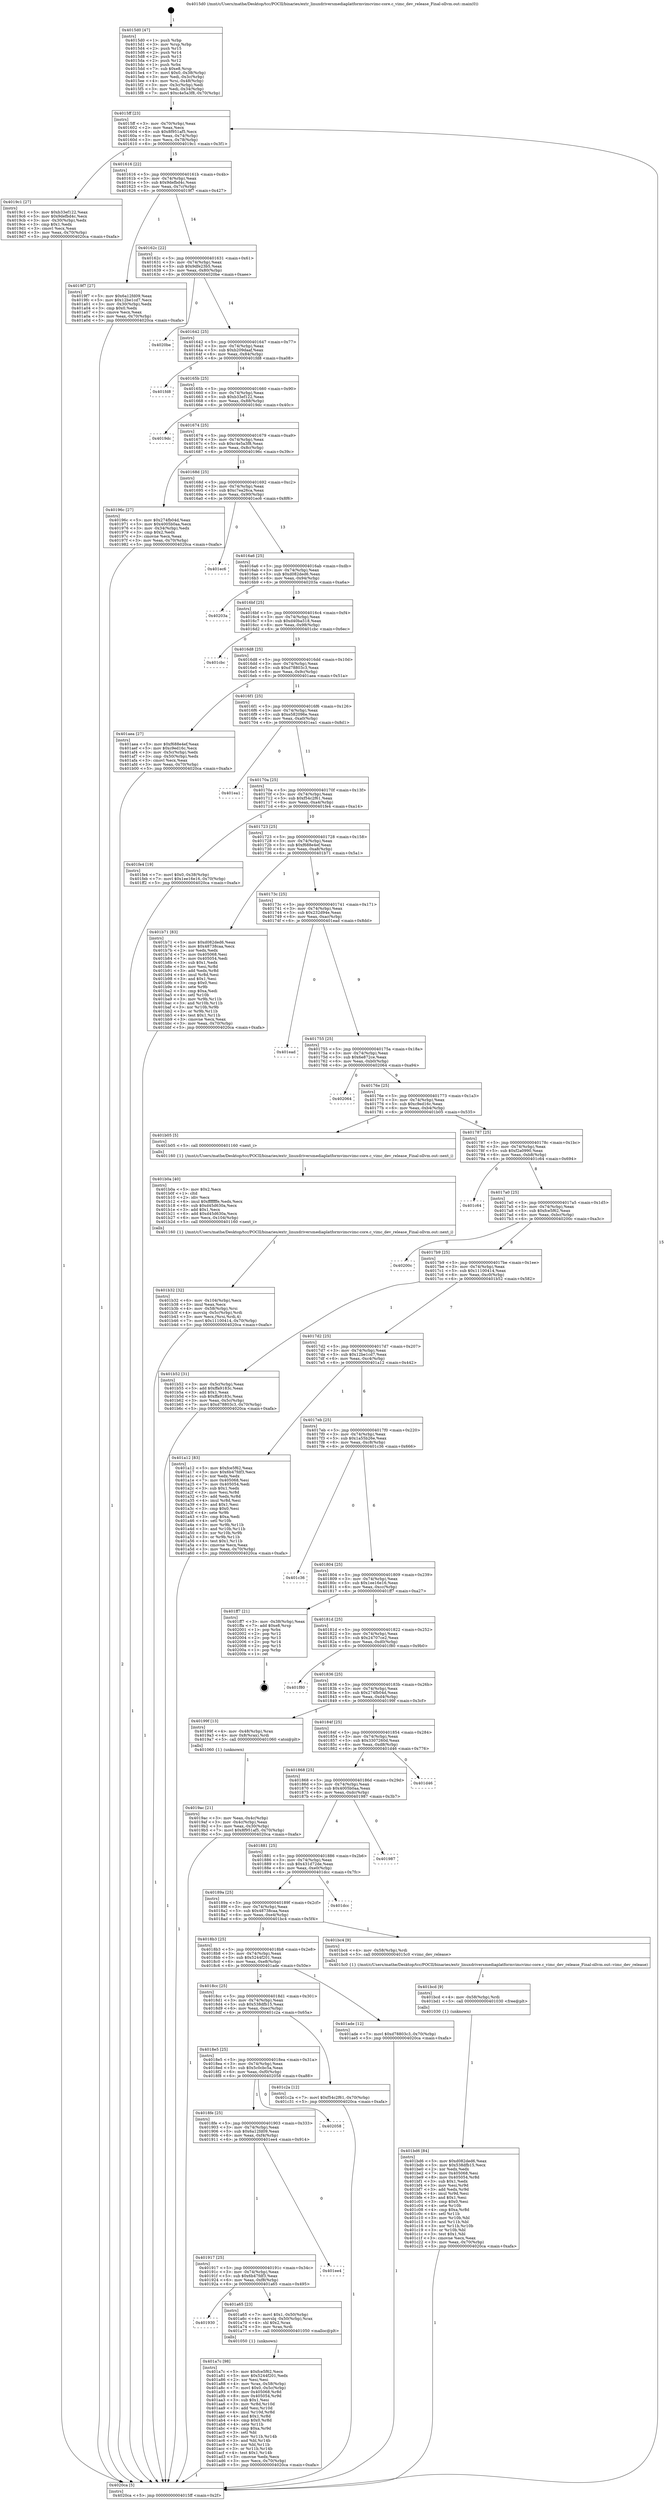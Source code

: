 digraph "0x4015d0" {
  label = "0x4015d0 (/mnt/c/Users/mathe/Desktop/tcc/POCII/binaries/extr_linuxdriversmediaplatformvimcvimc-core.c_vimc_dev_release_Final-ollvm.out::main(0))"
  labelloc = "t"
  node[shape=record]

  Entry [label="",width=0.3,height=0.3,shape=circle,fillcolor=black,style=filled]
  "0x4015ff" [label="{
     0x4015ff [23]\l
     | [instrs]\l
     &nbsp;&nbsp;0x4015ff \<+3\>: mov -0x70(%rbp),%eax\l
     &nbsp;&nbsp;0x401602 \<+2\>: mov %eax,%ecx\l
     &nbsp;&nbsp;0x401604 \<+6\>: sub $0x8f951af5,%ecx\l
     &nbsp;&nbsp;0x40160a \<+3\>: mov %eax,-0x74(%rbp)\l
     &nbsp;&nbsp;0x40160d \<+3\>: mov %ecx,-0x78(%rbp)\l
     &nbsp;&nbsp;0x401610 \<+6\>: je 00000000004019c1 \<main+0x3f1\>\l
  }"]
  "0x4019c1" [label="{
     0x4019c1 [27]\l
     | [instrs]\l
     &nbsp;&nbsp;0x4019c1 \<+5\>: mov $0xb33ef122,%eax\l
     &nbsp;&nbsp;0x4019c6 \<+5\>: mov $0x9defbd4c,%ecx\l
     &nbsp;&nbsp;0x4019cb \<+3\>: mov -0x30(%rbp),%edx\l
     &nbsp;&nbsp;0x4019ce \<+3\>: cmp $0x1,%edx\l
     &nbsp;&nbsp;0x4019d1 \<+3\>: cmovl %ecx,%eax\l
     &nbsp;&nbsp;0x4019d4 \<+3\>: mov %eax,-0x70(%rbp)\l
     &nbsp;&nbsp;0x4019d7 \<+5\>: jmp 00000000004020ca \<main+0xafa\>\l
  }"]
  "0x401616" [label="{
     0x401616 [22]\l
     | [instrs]\l
     &nbsp;&nbsp;0x401616 \<+5\>: jmp 000000000040161b \<main+0x4b\>\l
     &nbsp;&nbsp;0x40161b \<+3\>: mov -0x74(%rbp),%eax\l
     &nbsp;&nbsp;0x40161e \<+5\>: sub $0x9defbd4c,%eax\l
     &nbsp;&nbsp;0x401623 \<+3\>: mov %eax,-0x7c(%rbp)\l
     &nbsp;&nbsp;0x401626 \<+6\>: je 00000000004019f7 \<main+0x427\>\l
  }"]
  Exit [label="",width=0.3,height=0.3,shape=circle,fillcolor=black,style=filled,peripheries=2]
  "0x4019f7" [label="{
     0x4019f7 [27]\l
     | [instrs]\l
     &nbsp;&nbsp;0x4019f7 \<+5\>: mov $0x6a12fd09,%eax\l
     &nbsp;&nbsp;0x4019fc \<+5\>: mov $0x12be1cd7,%ecx\l
     &nbsp;&nbsp;0x401a01 \<+3\>: mov -0x30(%rbp),%edx\l
     &nbsp;&nbsp;0x401a04 \<+3\>: cmp $0x0,%edx\l
     &nbsp;&nbsp;0x401a07 \<+3\>: cmove %ecx,%eax\l
     &nbsp;&nbsp;0x401a0a \<+3\>: mov %eax,-0x70(%rbp)\l
     &nbsp;&nbsp;0x401a0d \<+5\>: jmp 00000000004020ca \<main+0xafa\>\l
  }"]
  "0x40162c" [label="{
     0x40162c [22]\l
     | [instrs]\l
     &nbsp;&nbsp;0x40162c \<+5\>: jmp 0000000000401631 \<main+0x61\>\l
     &nbsp;&nbsp;0x401631 \<+3\>: mov -0x74(%rbp),%eax\l
     &nbsp;&nbsp;0x401634 \<+5\>: sub $0x9dfe23b5,%eax\l
     &nbsp;&nbsp;0x401639 \<+3\>: mov %eax,-0x80(%rbp)\l
     &nbsp;&nbsp;0x40163c \<+6\>: je 00000000004020be \<main+0xaee\>\l
  }"]
  "0x401bd6" [label="{
     0x401bd6 [84]\l
     | [instrs]\l
     &nbsp;&nbsp;0x401bd6 \<+5\>: mov $0xd082ded6,%eax\l
     &nbsp;&nbsp;0x401bdb \<+5\>: mov $0x538dfb15,%ecx\l
     &nbsp;&nbsp;0x401be0 \<+2\>: xor %edx,%edx\l
     &nbsp;&nbsp;0x401be2 \<+7\>: mov 0x405068,%esi\l
     &nbsp;&nbsp;0x401be9 \<+8\>: mov 0x405054,%r8d\l
     &nbsp;&nbsp;0x401bf1 \<+3\>: sub $0x1,%edx\l
     &nbsp;&nbsp;0x401bf4 \<+3\>: mov %esi,%r9d\l
     &nbsp;&nbsp;0x401bf7 \<+3\>: add %edx,%r9d\l
     &nbsp;&nbsp;0x401bfa \<+4\>: imul %r9d,%esi\l
     &nbsp;&nbsp;0x401bfe \<+3\>: and $0x1,%esi\l
     &nbsp;&nbsp;0x401c01 \<+3\>: cmp $0x0,%esi\l
     &nbsp;&nbsp;0x401c04 \<+4\>: sete %r10b\l
     &nbsp;&nbsp;0x401c08 \<+4\>: cmp $0xa,%r8d\l
     &nbsp;&nbsp;0x401c0c \<+4\>: setl %r11b\l
     &nbsp;&nbsp;0x401c10 \<+3\>: mov %r10b,%bl\l
     &nbsp;&nbsp;0x401c13 \<+3\>: and %r11b,%bl\l
     &nbsp;&nbsp;0x401c16 \<+3\>: xor %r11b,%r10b\l
     &nbsp;&nbsp;0x401c19 \<+3\>: or %r10b,%bl\l
     &nbsp;&nbsp;0x401c1c \<+3\>: test $0x1,%bl\l
     &nbsp;&nbsp;0x401c1f \<+3\>: cmovne %ecx,%eax\l
     &nbsp;&nbsp;0x401c22 \<+3\>: mov %eax,-0x70(%rbp)\l
     &nbsp;&nbsp;0x401c25 \<+5\>: jmp 00000000004020ca \<main+0xafa\>\l
  }"]
  "0x4020be" [label="{
     0x4020be\l
  }", style=dashed]
  "0x401642" [label="{
     0x401642 [25]\l
     | [instrs]\l
     &nbsp;&nbsp;0x401642 \<+5\>: jmp 0000000000401647 \<main+0x77\>\l
     &nbsp;&nbsp;0x401647 \<+3\>: mov -0x74(%rbp),%eax\l
     &nbsp;&nbsp;0x40164a \<+5\>: sub $0xb209daaf,%eax\l
     &nbsp;&nbsp;0x40164f \<+6\>: mov %eax,-0x84(%rbp)\l
     &nbsp;&nbsp;0x401655 \<+6\>: je 0000000000401fd8 \<main+0xa08\>\l
  }"]
  "0x401bcd" [label="{
     0x401bcd [9]\l
     | [instrs]\l
     &nbsp;&nbsp;0x401bcd \<+4\>: mov -0x58(%rbp),%rdi\l
     &nbsp;&nbsp;0x401bd1 \<+5\>: call 0000000000401030 \<free@plt\>\l
     | [calls]\l
     &nbsp;&nbsp;0x401030 \{1\} (unknown)\l
  }"]
  "0x401fd8" [label="{
     0x401fd8\l
  }", style=dashed]
  "0x40165b" [label="{
     0x40165b [25]\l
     | [instrs]\l
     &nbsp;&nbsp;0x40165b \<+5\>: jmp 0000000000401660 \<main+0x90\>\l
     &nbsp;&nbsp;0x401660 \<+3\>: mov -0x74(%rbp),%eax\l
     &nbsp;&nbsp;0x401663 \<+5\>: sub $0xb33ef122,%eax\l
     &nbsp;&nbsp;0x401668 \<+6\>: mov %eax,-0x88(%rbp)\l
     &nbsp;&nbsp;0x40166e \<+6\>: je 00000000004019dc \<main+0x40c\>\l
  }"]
  "0x401b32" [label="{
     0x401b32 [32]\l
     | [instrs]\l
     &nbsp;&nbsp;0x401b32 \<+6\>: mov -0x104(%rbp),%ecx\l
     &nbsp;&nbsp;0x401b38 \<+3\>: imul %eax,%ecx\l
     &nbsp;&nbsp;0x401b3b \<+4\>: mov -0x58(%rbp),%rsi\l
     &nbsp;&nbsp;0x401b3f \<+4\>: movslq -0x5c(%rbp),%rdi\l
     &nbsp;&nbsp;0x401b43 \<+3\>: mov %ecx,(%rsi,%rdi,4)\l
     &nbsp;&nbsp;0x401b46 \<+7\>: movl $0x11100414,-0x70(%rbp)\l
     &nbsp;&nbsp;0x401b4d \<+5\>: jmp 00000000004020ca \<main+0xafa\>\l
  }"]
  "0x4019dc" [label="{
     0x4019dc\l
  }", style=dashed]
  "0x401674" [label="{
     0x401674 [25]\l
     | [instrs]\l
     &nbsp;&nbsp;0x401674 \<+5\>: jmp 0000000000401679 \<main+0xa9\>\l
     &nbsp;&nbsp;0x401679 \<+3\>: mov -0x74(%rbp),%eax\l
     &nbsp;&nbsp;0x40167c \<+5\>: sub $0xc4e5a3f8,%eax\l
     &nbsp;&nbsp;0x401681 \<+6\>: mov %eax,-0x8c(%rbp)\l
     &nbsp;&nbsp;0x401687 \<+6\>: je 000000000040196c \<main+0x39c\>\l
  }"]
  "0x401b0a" [label="{
     0x401b0a [40]\l
     | [instrs]\l
     &nbsp;&nbsp;0x401b0a \<+5\>: mov $0x2,%ecx\l
     &nbsp;&nbsp;0x401b0f \<+1\>: cltd\l
     &nbsp;&nbsp;0x401b10 \<+2\>: idiv %ecx\l
     &nbsp;&nbsp;0x401b12 \<+6\>: imul $0xfffffffe,%edx,%ecx\l
     &nbsp;&nbsp;0x401b18 \<+6\>: sub $0xd45d630a,%ecx\l
     &nbsp;&nbsp;0x401b1e \<+3\>: add $0x1,%ecx\l
     &nbsp;&nbsp;0x401b21 \<+6\>: add $0xd45d630a,%ecx\l
     &nbsp;&nbsp;0x401b27 \<+6\>: mov %ecx,-0x104(%rbp)\l
     &nbsp;&nbsp;0x401b2d \<+5\>: call 0000000000401160 \<next_i\>\l
     | [calls]\l
     &nbsp;&nbsp;0x401160 \{1\} (/mnt/c/Users/mathe/Desktop/tcc/POCII/binaries/extr_linuxdriversmediaplatformvimcvimc-core.c_vimc_dev_release_Final-ollvm.out::next_i)\l
  }"]
  "0x40196c" [label="{
     0x40196c [27]\l
     | [instrs]\l
     &nbsp;&nbsp;0x40196c \<+5\>: mov $0x274fb04d,%eax\l
     &nbsp;&nbsp;0x401971 \<+5\>: mov $0x4005b0aa,%ecx\l
     &nbsp;&nbsp;0x401976 \<+3\>: mov -0x34(%rbp),%edx\l
     &nbsp;&nbsp;0x401979 \<+3\>: cmp $0x2,%edx\l
     &nbsp;&nbsp;0x40197c \<+3\>: cmovne %ecx,%eax\l
     &nbsp;&nbsp;0x40197f \<+3\>: mov %eax,-0x70(%rbp)\l
     &nbsp;&nbsp;0x401982 \<+5\>: jmp 00000000004020ca \<main+0xafa\>\l
  }"]
  "0x40168d" [label="{
     0x40168d [25]\l
     | [instrs]\l
     &nbsp;&nbsp;0x40168d \<+5\>: jmp 0000000000401692 \<main+0xc2\>\l
     &nbsp;&nbsp;0x401692 \<+3\>: mov -0x74(%rbp),%eax\l
     &nbsp;&nbsp;0x401695 \<+5\>: sub $0xc7ea26ca,%eax\l
     &nbsp;&nbsp;0x40169a \<+6\>: mov %eax,-0x90(%rbp)\l
     &nbsp;&nbsp;0x4016a0 \<+6\>: je 0000000000401ec6 \<main+0x8f6\>\l
  }"]
  "0x4020ca" [label="{
     0x4020ca [5]\l
     | [instrs]\l
     &nbsp;&nbsp;0x4020ca \<+5\>: jmp 00000000004015ff \<main+0x2f\>\l
  }"]
  "0x4015d0" [label="{
     0x4015d0 [47]\l
     | [instrs]\l
     &nbsp;&nbsp;0x4015d0 \<+1\>: push %rbp\l
     &nbsp;&nbsp;0x4015d1 \<+3\>: mov %rsp,%rbp\l
     &nbsp;&nbsp;0x4015d4 \<+2\>: push %r15\l
     &nbsp;&nbsp;0x4015d6 \<+2\>: push %r14\l
     &nbsp;&nbsp;0x4015d8 \<+2\>: push %r13\l
     &nbsp;&nbsp;0x4015da \<+2\>: push %r12\l
     &nbsp;&nbsp;0x4015dc \<+1\>: push %rbx\l
     &nbsp;&nbsp;0x4015dd \<+7\>: sub $0xe8,%rsp\l
     &nbsp;&nbsp;0x4015e4 \<+7\>: movl $0x0,-0x38(%rbp)\l
     &nbsp;&nbsp;0x4015eb \<+3\>: mov %edi,-0x3c(%rbp)\l
     &nbsp;&nbsp;0x4015ee \<+4\>: mov %rsi,-0x48(%rbp)\l
     &nbsp;&nbsp;0x4015f2 \<+3\>: mov -0x3c(%rbp),%edi\l
     &nbsp;&nbsp;0x4015f5 \<+3\>: mov %edi,-0x34(%rbp)\l
     &nbsp;&nbsp;0x4015f8 \<+7\>: movl $0xc4e5a3f8,-0x70(%rbp)\l
  }"]
  "0x401a7c" [label="{
     0x401a7c [98]\l
     | [instrs]\l
     &nbsp;&nbsp;0x401a7c \<+5\>: mov $0xfce5f62,%ecx\l
     &nbsp;&nbsp;0x401a81 \<+5\>: mov $0x5244f201,%edx\l
     &nbsp;&nbsp;0x401a86 \<+2\>: xor %esi,%esi\l
     &nbsp;&nbsp;0x401a88 \<+4\>: mov %rax,-0x58(%rbp)\l
     &nbsp;&nbsp;0x401a8c \<+7\>: movl $0x0,-0x5c(%rbp)\l
     &nbsp;&nbsp;0x401a93 \<+8\>: mov 0x405068,%r8d\l
     &nbsp;&nbsp;0x401a9b \<+8\>: mov 0x405054,%r9d\l
     &nbsp;&nbsp;0x401aa3 \<+3\>: sub $0x1,%esi\l
     &nbsp;&nbsp;0x401aa6 \<+3\>: mov %r8d,%r10d\l
     &nbsp;&nbsp;0x401aa9 \<+3\>: add %esi,%r10d\l
     &nbsp;&nbsp;0x401aac \<+4\>: imul %r10d,%r8d\l
     &nbsp;&nbsp;0x401ab0 \<+4\>: and $0x1,%r8d\l
     &nbsp;&nbsp;0x401ab4 \<+4\>: cmp $0x0,%r8d\l
     &nbsp;&nbsp;0x401ab8 \<+4\>: sete %r11b\l
     &nbsp;&nbsp;0x401abc \<+4\>: cmp $0xa,%r9d\l
     &nbsp;&nbsp;0x401ac0 \<+3\>: setl %bl\l
     &nbsp;&nbsp;0x401ac3 \<+3\>: mov %r11b,%r14b\l
     &nbsp;&nbsp;0x401ac6 \<+3\>: and %bl,%r14b\l
     &nbsp;&nbsp;0x401ac9 \<+3\>: xor %bl,%r11b\l
     &nbsp;&nbsp;0x401acc \<+3\>: or %r11b,%r14b\l
     &nbsp;&nbsp;0x401acf \<+4\>: test $0x1,%r14b\l
     &nbsp;&nbsp;0x401ad3 \<+3\>: cmovne %edx,%ecx\l
     &nbsp;&nbsp;0x401ad6 \<+3\>: mov %ecx,-0x70(%rbp)\l
     &nbsp;&nbsp;0x401ad9 \<+5\>: jmp 00000000004020ca \<main+0xafa\>\l
  }"]
  "0x401ec6" [label="{
     0x401ec6\l
  }", style=dashed]
  "0x4016a6" [label="{
     0x4016a6 [25]\l
     | [instrs]\l
     &nbsp;&nbsp;0x4016a6 \<+5\>: jmp 00000000004016ab \<main+0xdb\>\l
     &nbsp;&nbsp;0x4016ab \<+3\>: mov -0x74(%rbp),%eax\l
     &nbsp;&nbsp;0x4016ae \<+5\>: sub $0xd082ded6,%eax\l
     &nbsp;&nbsp;0x4016b3 \<+6\>: mov %eax,-0x94(%rbp)\l
     &nbsp;&nbsp;0x4016b9 \<+6\>: je 000000000040203a \<main+0xa6a\>\l
  }"]
  "0x401930" [label="{
     0x401930\l
  }", style=dashed]
  "0x40203a" [label="{
     0x40203a\l
  }", style=dashed]
  "0x4016bf" [label="{
     0x4016bf [25]\l
     | [instrs]\l
     &nbsp;&nbsp;0x4016bf \<+5\>: jmp 00000000004016c4 \<main+0xf4\>\l
     &nbsp;&nbsp;0x4016c4 \<+3\>: mov -0x74(%rbp),%eax\l
     &nbsp;&nbsp;0x4016c7 \<+5\>: sub $0xd40ba518,%eax\l
     &nbsp;&nbsp;0x4016cc \<+6\>: mov %eax,-0x98(%rbp)\l
     &nbsp;&nbsp;0x4016d2 \<+6\>: je 0000000000401cbc \<main+0x6ec\>\l
  }"]
  "0x401a65" [label="{
     0x401a65 [23]\l
     | [instrs]\l
     &nbsp;&nbsp;0x401a65 \<+7\>: movl $0x1,-0x50(%rbp)\l
     &nbsp;&nbsp;0x401a6c \<+4\>: movslq -0x50(%rbp),%rax\l
     &nbsp;&nbsp;0x401a70 \<+4\>: shl $0x2,%rax\l
     &nbsp;&nbsp;0x401a74 \<+3\>: mov %rax,%rdi\l
     &nbsp;&nbsp;0x401a77 \<+5\>: call 0000000000401050 \<malloc@plt\>\l
     | [calls]\l
     &nbsp;&nbsp;0x401050 \{1\} (unknown)\l
  }"]
  "0x401cbc" [label="{
     0x401cbc\l
  }", style=dashed]
  "0x4016d8" [label="{
     0x4016d8 [25]\l
     | [instrs]\l
     &nbsp;&nbsp;0x4016d8 \<+5\>: jmp 00000000004016dd \<main+0x10d\>\l
     &nbsp;&nbsp;0x4016dd \<+3\>: mov -0x74(%rbp),%eax\l
     &nbsp;&nbsp;0x4016e0 \<+5\>: sub $0xd78803c3,%eax\l
     &nbsp;&nbsp;0x4016e5 \<+6\>: mov %eax,-0x9c(%rbp)\l
     &nbsp;&nbsp;0x4016eb \<+6\>: je 0000000000401aea \<main+0x51a\>\l
  }"]
  "0x401917" [label="{
     0x401917 [25]\l
     | [instrs]\l
     &nbsp;&nbsp;0x401917 \<+5\>: jmp 000000000040191c \<main+0x34c\>\l
     &nbsp;&nbsp;0x40191c \<+3\>: mov -0x74(%rbp),%eax\l
     &nbsp;&nbsp;0x40191f \<+5\>: sub $0x6b47fdf3,%eax\l
     &nbsp;&nbsp;0x401924 \<+6\>: mov %eax,-0xf8(%rbp)\l
     &nbsp;&nbsp;0x40192a \<+6\>: je 0000000000401a65 \<main+0x495\>\l
  }"]
  "0x401aea" [label="{
     0x401aea [27]\l
     | [instrs]\l
     &nbsp;&nbsp;0x401aea \<+5\>: mov $0xf688e4ef,%eax\l
     &nbsp;&nbsp;0x401aef \<+5\>: mov $0xc9ed16c,%ecx\l
     &nbsp;&nbsp;0x401af4 \<+3\>: mov -0x5c(%rbp),%edx\l
     &nbsp;&nbsp;0x401af7 \<+3\>: cmp -0x50(%rbp),%edx\l
     &nbsp;&nbsp;0x401afa \<+3\>: cmovl %ecx,%eax\l
     &nbsp;&nbsp;0x401afd \<+3\>: mov %eax,-0x70(%rbp)\l
     &nbsp;&nbsp;0x401b00 \<+5\>: jmp 00000000004020ca \<main+0xafa\>\l
  }"]
  "0x4016f1" [label="{
     0x4016f1 [25]\l
     | [instrs]\l
     &nbsp;&nbsp;0x4016f1 \<+5\>: jmp 00000000004016f6 \<main+0x126\>\l
     &nbsp;&nbsp;0x4016f6 \<+3\>: mov -0x74(%rbp),%eax\l
     &nbsp;&nbsp;0x4016f9 \<+5\>: sub $0xe582096e,%eax\l
     &nbsp;&nbsp;0x4016fe \<+6\>: mov %eax,-0xa0(%rbp)\l
     &nbsp;&nbsp;0x401704 \<+6\>: je 0000000000401ea1 \<main+0x8d1\>\l
  }"]
  "0x401ee4" [label="{
     0x401ee4\l
  }", style=dashed]
  "0x401ea1" [label="{
     0x401ea1\l
  }", style=dashed]
  "0x40170a" [label="{
     0x40170a [25]\l
     | [instrs]\l
     &nbsp;&nbsp;0x40170a \<+5\>: jmp 000000000040170f \<main+0x13f\>\l
     &nbsp;&nbsp;0x40170f \<+3\>: mov -0x74(%rbp),%eax\l
     &nbsp;&nbsp;0x401712 \<+5\>: sub $0xf54c2f61,%eax\l
     &nbsp;&nbsp;0x401717 \<+6\>: mov %eax,-0xa4(%rbp)\l
     &nbsp;&nbsp;0x40171d \<+6\>: je 0000000000401fe4 \<main+0xa14\>\l
  }"]
  "0x4018fe" [label="{
     0x4018fe [25]\l
     | [instrs]\l
     &nbsp;&nbsp;0x4018fe \<+5\>: jmp 0000000000401903 \<main+0x333\>\l
     &nbsp;&nbsp;0x401903 \<+3\>: mov -0x74(%rbp),%eax\l
     &nbsp;&nbsp;0x401906 \<+5\>: sub $0x6a12fd09,%eax\l
     &nbsp;&nbsp;0x40190b \<+6\>: mov %eax,-0xf4(%rbp)\l
     &nbsp;&nbsp;0x401911 \<+6\>: je 0000000000401ee4 \<main+0x914\>\l
  }"]
  "0x401fe4" [label="{
     0x401fe4 [19]\l
     | [instrs]\l
     &nbsp;&nbsp;0x401fe4 \<+7\>: movl $0x0,-0x38(%rbp)\l
     &nbsp;&nbsp;0x401feb \<+7\>: movl $0x1ee16e16,-0x70(%rbp)\l
     &nbsp;&nbsp;0x401ff2 \<+5\>: jmp 00000000004020ca \<main+0xafa\>\l
  }"]
  "0x401723" [label="{
     0x401723 [25]\l
     | [instrs]\l
     &nbsp;&nbsp;0x401723 \<+5\>: jmp 0000000000401728 \<main+0x158\>\l
     &nbsp;&nbsp;0x401728 \<+3\>: mov -0x74(%rbp),%eax\l
     &nbsp;&nbsp;0x40172b \<+5\>: sub $0xf688e4ef,%eax\l
     &nbsp;&nbsp;0x401730 \<+6\>: mov %eax,-0xa8(%rbp)\l
     &nbsp;&nbsp;0x401736 \<+6\>: je 0000000000401b71 \<main+0x5a1\>\l
  }"]
  "0x402058" [label="{
     0x402058\l
  }", style=dashed]
  "0x401b71" [label="{
     0x401b71 [83]\l
     | [instrs]\l
     &nbsp;&nbsp;0x401b71 \<+5\>: mov $0xd082ded6,%eax\l
     &nbsp;&nbsp;0x401b76 \<+5\>: mov $0x48738caa,%ecx\l
     &nbsp;&nbsp;0x401b7b \<+2\>: xor %edx,%edx\l
     &nbsp;&nbsp;0x401b7d \<+7\>: mov 0x405068,%esi\l
     &nbsp;&nbsp;0x401b84 \<+7\>: mov 0x405054,%edi\l
     &nbsp;&nbsp;0x401b8b \<+3\>: sub $0x1,%edx\l
     &nbsp;&nbsp;0x401b8e \<+3\>: mov %esi,%r8d\l
     &nbsp;&nbsp;0x401b91 \<+3\>: add %edx,%r8d\l
     &nbsp;&nbsp;0x401b94 \<+4\>: imul %r8d,%esi\l
     &nbsp;&nbsp;0x401b98 \<+3\>: and $0x1,%esi\l
     &nbsp;&nbsp;0x401b9b \<+3\>: cmp $0x0,%esi\l
     &nbsp;&nbsp;0x401b9e \<+4\>: sete %r9b\l
     &nbsp;&nbsp;0x401ba2 \<+3\>: cmp $0xa,%edi\l
     &nbsp;&nbsp;0x401ba5 \<+4\>: setl %r10b\l
     &nbsp;&nbsp;0x401ba9 \<+3\>: mov %r9b,%r11b\l
     &nbsp;&nbsp;0x401bac \<+3\>: and %r10b,%r11b\l
     &nbsp;&nbsp;0x401baf \<+3\>: xor %r10b,%r9b\l
     &nbsp;&nbsp;0x401bb2 \<+3\>: or %r9b,%r11b\l
     &nbsp;&nbsp;0x401bb5 \<+4\>: test $0x1,%r11b\l
     &nbsp;&nbsp;0x401bb9 \<+3\>: cmovne %ecx,%eax\l
     &nbsp;&nbsp;0x401bbc \<+3\>: mov %eax,-0x70(%rbp)\l
     &nbsp;&nbsp;0x401bbf \<+5\>: jmp 00000000004020ca \<main+0xafa\>\l
  }"]
  "0x40173c" [label="{
     0x40173c [25]\l
     | [instrs]\l
     &nbsp;&nbsp;0x40173c \<+5\>: jmp 0000000000401741 \<main+0x171\>\l
     &nbsp;&nbsp;0x401741 \<+3\>: mov -0x74(%rbp),%eax\l
     &nbsp;&nbsp;0x401744 \<+5\>: sub $0x232d94e,%eax\l
     &nbsp;&nbsp;0x401749 \<+6\>: mov %eax,-0xac(%rbp)\l
     &nbsp;&nbsp;0x40174f \<+6\>: je 0000000000401ead \<main+0x8dd\>\l
  }"]
  "0x4018e5" [label="{
     0x4018e5 [25]\l
     | [instrs]\l
     &nbsp;&nbsp;0x4018e5 \<+5\>: jmp 00000000004018ea \<main+0x31a\>\l
     &nbsp;&nbsp;0x4018ea \<+3\>: mov -0x74(%rbp),%eax\l
     &nbsp;&nbsp;0x4018ed \<+5\>: sub $0x5c0cbc5a,%eax\l
     &nbsp;&nbsp;0x4018f2 \<+6\>: mov %eax,-0xf0(%rbp)\l
     &nbsp;&nbsp;0x4018f8 \<+6\>: je 0000000000402058 \<main+0xa88\>\l
  }"]
  "0x401ead" [label="{
     0x401ead\l
  }", style=dashed]
  "0x401755" [label="{
     0x401755 [25]\l
     | [instrs]\l
     &nbsp;&nbsp;0x401755 \<+5\>: jmp 000000000040175a \<main+0x18a\>\l
     &nbsp;&nbsp;0x40175a \<+3\>: mov -0x74(%rbp),%eax\l
     &nbsp;&nbsp;0x40175d \<+5\>: sub $0x6e872ce,%eax\l
     &nbsp;&nbsp;0x401762 \<+6\>: mov %eax,-0xb0(%rbp)\l
     &nbsp;&nbsp;0x401768 \<+6\>: je 0000000000402064 \<main+0xa94\>\l
  }"]
  "0x401c2a" [label="{
     0x401c2a [12]\l
     | [instrs]\l
     &nbsp;&nbsp;0x401c2a \<+7\>: movl $0xf54c2f61,-0x70(%rbp)\l
     &nbsp;&nbsp;0x401c31 \<+5\>: jmp 00000000004020ca \<main+0xafa\>\l
  }"]
  "0x402064" [label="{
     0x402064\l
  }", style=dashed]
  "0x40176e" [label="{
     0x40176e [25]\l
     | [instrs]\l
     &nbsp;&nbsp;0x40176e \<+5\>: jmp 0000000000401773 \<main+0x1a3\>\l
     &nbsp;&nbsp;0x401773 \<+3\>: mov -0x74(%rbp),%eax\l
     &nbsp;&nbsp;0x401776 \<+5\>: sub $0xc9ed16c,%eax\l
     &nbsp;&nbsp;0x40177b \<+6\>: mov %eax,-0xb4(%rbp)\l
     &nbsp;&nbsp;0x401781 \<+6\>: je 0000000000401b05 \<main+0x535\>\l
  }"]
  "0x4018cc" [label="{
     0x4018cc [25]\l
     | [instrs]\l
     &nbsp;&nbsp;0x4018cc \<+5\>: jmp 00000000004018d1 \<main+0x301\>\l
     &nbsp;&nbsp;0x4018d1 \<+3\>: mov -0x74(%rbp),%eax\l
     &nbsp;&nbsp;0x4018d4 \<+5\>: sub $0x538dfb15,%eax\l
     &nbsp;&nbsp;0x4018d9 \<+6\>: mov %eax,-0xec(%rbp)\l
     &nbsp;&nbsp;0x4018df \<+6\>: je 0000000000401c2a \<main+0x65a\>\l
  }"]
  "0x401b05" [label="{
     0x401b05 [5]\l
     | [instrs]\l
     &nbsp;&nbsp;0x401b05 \<+5\>: call 0000000000401160 \<next_i\>\l
     | [calls]\l
     &nbsp;&nbsp;0x401160 \{1\} (/mnt/c/Users/mathe/Desktop/tcc/POCII/binaries/extr_linuxdriversmediaplatformvimcvimc-core.c_vimc_dev_release_Final-ollvm.out::next_i)\l
  }"]
  "0x401787" [label="{
     0x401787 [25]\l
     | [instrs]\l
     &nbsp;&nbsp;0x401787 \<+5\>: jmp 000000000040178c \<main+0x1bc\>\l
     &nbsp;&nbsp;0x40178c \<+3\>: mov -0x74(%rbp),%eax\l
     &nbsp;&nbsp;0x40178f \<+5\>: sub $0xf2a0990,%eax\l
     &nbsp;&nbsp;0x401794 \<+6\>: mov %eax,-0xb8(%rbp)\l
     &nbsp;&nbsp;0x40179a \<+6\>: je 0000000000401c64 \<main+0x694\>\l
  }"]
  "0x401ade" [label="{
     0x401ade [12]\l
     | [instrs]\l
     &nbsp;&nbsp;0x401ade \<+7\>: movl $0xd78803c3,-0x70(%rbp)\l
     &nbsp;&nbsp;0x401ae5 \<+5\>: jmp 00000000004020ca \<main+0xafa\>\l
  }"]
  "0x401c64" [label="{
     0x401c64\l
  }", style=dashed]
  "0x4017a0" [label="{
     0x4017a0 [25]\l
     | [instrs]\l
     &nbsp;&nbsp;0x4017a0 \<+5\>: jmp 00000000004017a5 \<main+0x1d5\>\l
     &nbsp;&nbsp;0x4017a5 \<+3\>: mov -0x74(%rbp),%eax\l
     &nbsp;&nbsp;0x4017a8 \<+5\>: sub $0xfce5f62,%eax\l
     &nbsp;&nbsp;0x4017ad \<+6\>: mov %eax,-0xbc(%rbp)\l
     &nbsp;&nbsp;0x4017b3 \<+6\>: je 000000000040200c \<main+0xa3c\>\l
  }"]
  "0x4018b3" [label="{
     0x4018b3 [25]\l
     | [instrs]\l
     &nbsp;&nbsp;0x4018b3 \<+5\>: jmp 00000000004018b8 \<main+0x2e8\>\l
     &nbsp;&nbsp;0x4018b8 \<+3\>: mov -0x74(%rbp),%eax\l
     &nbsp;&nbsp;0x4018bb \<+5\>: sub $0x5244f201,%eax\l
     &nbsp;&nbsp;0x4018c0 \<+6\>: mov %eax,-0xe8(%rbp)\l
     &nbsp;&nbsp;0x4018c6 \<+6\>: je 0000000000401ade \<main+0x50e\>\l
  }"]
  "0x40200c" [label="{
     0x40200c\l
  }", style=dashed]
  "0x4017b9" [label="{
     0x4017b9 [25]\l
     | [instrs]\l
     &nbsp;&nbsp;0x4017b9 \<+5\>: jmp 00000000004017be \<main+0x1ee\>\l
     &nbsp;&nbsp;0x4017be \<+3\>: mov -0x74(%rbp),%eax\l
     &nbsp;&nbsp;0x4017c1 \<+5\>: sub $0x11100414,%eax\l
     &nbsp;&nbsp;0x4017c6 \<+6\>: mov %eax,-0xc0(%rbp)\l
     &nbsp;&nbsp;0x4017cc \<+6\>: je 0000000000401b52 \<main+0x582\>\l
  }"]
  "0x401bc4" [label="{
     0x401bc4 [9]\l
     | [instrs]\l
     &nbsp;&nbsp;0x401bc4 \<+4\>: mov -0x58(%rbp),%rdi\l
     &nbsp;&nbsp;0x401bc8 \<+5\>: call 00000000004015c0 \<vimc_dev_release\>\l
     | [calls]\l
     &nbsp;&nbsp;0x4015c0 \{1\} (/mnt/c/Users/mathe/Desktop/tcc/POCII/binaries/extr_linuxdriversmediaplatformvimcvimc-core.c_vimc_dev_release_Final-ollvm.out::vimc_dev_release)\l
  }"]
  "0x401b52" [label="{
     0x401b52 [31]\l
     | [instrs]\l
     &nbsp;&nbsp;0x401b52 \<+3\>: mov -0x5c(%rbp),%eax\l
     &nbsp;&nbsp;0x401b55 \<+5\>: add $0xffa9183c,%eax\l
     &nbsp;&nbsp;0x401b5a \<+3\>: add $0x1,%eax\l
     &nbsp;&nbsp;0x401b5d \<+5\>: sub $0xffa9183c,%eax\l
     &nbsp;&nbsp;0x401b62 \<+3\>: mov %eax,-0x5c(%rbp)\l
     &nbsp;&nbsp;0x401b65 \<+7\>: movl $0xd78803c3,-0x70(%rbp)\l
     &nbsp;&nbsp;0x401b6c \<+5\>: jmp 00000000004020ca \<main+0xafa\>\l
  }"]
  "0x4017d2" [label="{
     0x4017d2 [25]\l
     | [instrs]\l
     &nbsp;&nbsp;0x4017d2 \<+5\>: jmp 00000000004017d7 \<main+0x207\>\l
     &nbsp;&nbsp;0x4017d7 \<+3\>: mov -0x74(%rbp),%eax\l
     &nbsp;&nbsp;0x4017da \<+5\>: sub $0x12be1cd7,%eax\l
     &nbsp;&nbsp;0x4017df \<+6\>: mov %eax,-0xc4(%rbp)\l
     &nbsp;&nbsp;0x4017e5 \<+6\>: je 0000000000401a12 \<main+0x442\>\l
  }"]
  "0x40189a" [label="{
     0x40189a [25]\l
     | [instrs]\l
     &nbsp;&nbsp;0x40189a \<+5\>: jmp 000000000040189f \<main+0x2cf\>\l
     &nbsp;&nbsp;0x40189f \<+3\>: mov -0x74(%rbp),%eax\l
     &nbsp;&nbsp;0x4018a2 \<+5\>: sub $0x48738caa,%eax\l
     &nbsp;&nbsp;0x4018a7 \<+6\>: mov %eax,-0xe4(%rbp)\l
     &nbsp;&nbsp;0x4018ad \<+6\>: je 0000000000401bc4 \<main+0x5f4\>\l
  }"]
  "0x401a12" [label="{
     0x401a12 [83]\l
     | [instrs]\l
     &nbsp;&nbsp;0x401a12 \<+5\>: mov $0xfce5f62,%eax\l
     &nbsp;&nbsp;0x401a17 \<+5\>: mov $0x6b47fdf3,%ecx\l
     &nbsp;&nbsp;0x401a1c \<+2\>: xor %edx,%edx\l
     &nbsp;&nbsp;0x401a1e \<+7\>: mov 0x405068,%esi\l
     &nbsp;&nbsp;0x401a25 \<+7\>: mov 0x405054,%edi\l
     &nbsp;&nbsp;0x401a2c \<+3\>: sub $0x1,%edx\l
     &nbsp;&nbsp;0x401a2f \<+3\>: mov %esi,%r8d\l
     &nbsp;&nbsp;0x401a32 \<+3\>: add %edx,%r8d\l
     &nbsp;&nbsp;0x401a35 \<+4\>: imul %r8d,%esi\l
     &nbsp;&nbsp;0x401a39 \<+3\>: and $0x1,%esi\l
     &nbsp;&nbsp;0x401a3c \<+3\>: cmp $0x0,%esi\l
     &nbsp;&nbsp;0x401a3f \<+4\>: sete %r9b\l
     &nbsp;&nbsp;0x401a43 \<+3\>: cmp $0xa,%edi\l
     &nbsp;&nbsp;0x401a46 \<+4\>: setl %r10b\l
     &nbsp;&nbsp;0x401a4a \<+3\>: mov %r9b,%r11b\l
     &nbsp;&nbsp;0x401a4d \<+3\>: and %r10b,%r11b\l
     &nbsp;&nbsp;0x401a50 \<+3\>: xor %r10b,%r9b\l
     &nbsp;&nbsp;0x401a53 \<+3\>: or %r9b,%r11b\l
     &nbsp;&nbsp;0x401a56 \<+4\>: test $0x1,%r11b\l
     &nbsp;&nbsp;0x401a5a \<+3\>: cmovne %ecx,%eax\l
     &nbsp;&nbsp;0x401a5d \<+3\>: mov %eax,-0x70(%rbp)\l
     &nbsp;&nbsp;0x401a60 \<+5\>: jmp 00000000004020ca \<main+0xafa\>\l
  }"]
  "0x4017eb" [label="{
     0x4017eb [25]\l
     | [instrs]\l
     &nbsp;&nbsp;0x4017eb \<+5\>: jmp 00000000004017f0 \<main+0x220\>\l
     &nbsp;&nbsp;0x4017f0 \<+3\>: mov -0x74(%rbp),%eax\l
     &nbsp;&nbsp;0x4017f3 \<+5\>: sub $0x1a55b26e,%eax\l
     &nbsp;&nbsp;0x4017f8 \<+6\>: mov %eax,-0xc8(%rbp)\l
     &nbsp;&nbsp;0x4017fe \<+6\>: je 0000000000401c36 \<main+0x666\>\l
  }"]
  "0x401dcc" [label="{
     0x401dcc\l
  }", style=dashed]
  "0x401c36" [label="{
     0x401c36\l
  }", style=dashed]
  "0x401804" [label="{
     0x401804 [25]\l
     | [instrs]\l
     &nbsp;&nbsp;0x401804 \<+5\>: jmp 0000000000401809 \<main+0x239\>\l
     &nbsp;&nbsp;0x401809 \<+3\>: mov -0x74(%rbp),%eax\l
     &nbsp;&nbsp;0x40180c \<+5\>: sub $0x1ee16e16,%eax\l
     &nbsp;&nbsp;0x401811 \<+6\>: mov %eax,-0xcc(%rbp)\l
     &nbsp;&nbsp;0x401817 \<+6\>: je 0000000000401ff7 \<main+0xa27\>\l
  }"]
  "0x401881" [label="{
     0x401881 [25]\l
     | [instrs]\l
     &nbsp;&nbsp;0x401881 \<+5\>: jmp 0000000000401886 \<main+0x2b6\>\l
     &nbsp;&nbsp;0x401886 \<+3\>: mov -0x74(%rbp),%eax\l
     &nbsp;&nbsp;0x401889 \<+5\>: sub $0x431d72de,%eax\l
     &nbsp;&nbsp;0x40188e \<+6\>: mov %eax,-0xe0(%rbp)\l
     &nbsp;&nbsp;0x401894 \<+6\>: je 0000000000401dcc \<main+0x7fc\>\l
  }"]
  "0x401ff7" [label="{
     0x401ff7 [21]\l
     | [instrs]\l
     &nbsp;&nbsp;0x401ff7 \<+3\>: mov -0x38(%rbp),%eax\l
     &nbsp;&nbsp;0x401ffa \<+7\>: add $0xe8,%rsp\l
     &nbsp;&nbsp;0x402001 \<+1\>: pop %rbx\l
     &nbsp;&nbsp;0x402002 \<+2\>: pop %r12\l
     &nbsp;&nbsp;0x402004 \<+2\>: pop %r13\l
     &nbsp;&nbsp;0x402006 \<+2\>: pop %r14\l
     &nbsp;&nbsp;0x402008 \<+2\>: pop %r15\l
     &nbsp;&nbsp;0x40200a \<+1\>: pop %rbp\l
     &nbsp;&nbsp;0x40200b \<+1\>: ret\l
  }"]
  "0x40181d" [label="{
     0x40181d [25]\l
     | [instrs]\l
     &nbsp;&nbsp;0x40181d \<+5\>: jmp 0000000000401822 \<main+0x252\>\l
     &nbsp;&nbsp;0x401822 \<+3\>: mov -0x74(%rbp),%eax\l
     &nbsp;&nbsp;0x401825 \<+5\>: sub $0x24707ce2,%eax\l
     &nbsp;&nbsp;0x40182a \<+6\>: mov %eax,-0xd0(%rbp)\l
     &nbsp;&nbsp;0x401830 \<+6\>: je 0000000000401f80 \<main+0x9b0\>\l
  }"]
  "0x401987" [label="{
     0x401987\l
  }", style=dashed]
  "0x401f80" [label="{
     0x401f80\l
  }", style=dashed]
  "0x401836" [label="{
     0x401836 [25]\l
     | [instrs]\l
     &nbsp;&nbsp;0x401836 \<+5\>: jmp 000000000040183b \<main+0x26b\>\l
     &nbsp;&nbsp;0x40183b \<+3\>: mov -0x74(%rbp),%eax\l
     &nbsp;&nbsp;0x40183e \<+5\>: sub $0x274fb04d,%eax\l
     &nbsp;&nbsp;0x401843 \<+6\>: mov %eax,-0xd4(%rbp)\l
     &nbsp;&nbsp;0x401849 \<+6\>: je 000000000040199f \<main+0x3cf\>\l
  }"]
  "0x401868" [label="{
     0x401868 [25]\l
     | [instrs]\l
     &nbsp;&nbsp;0x401868 \<+5\>: jmp 000000000040186d \<main+0x29d\>\l
     &nbsp;&nbsp;0x40186d \<+3\>: mov -0x74(%rbp),%eax\l
     &nbsp;&nbsp;0x401870 \<+5\>: sub $0x4005b0aa,%eax\l
     &nbsp;&nbsp;0x401875 \<+6\>: mov %eax,-0xdc(%rbp)\l
     &nbsp;&nbsp;0x40187b \<+6\>: je 0000000000401987 \<main+0x3b7\>\l
  }"]
  "0x40199f" [label="{
     0x40199f [13]\l
     | [instrs]\l
     &nbsp;&nbsp;0x40199f \<+4\>: mov -0x48(%rbp),%rax\l
     &nbsp;&nbsp;0x4019a3 \<+4\>: mov 0x8(%rax),%rdi\l
     &nbsp;&nbsp;0x4019a7 \<+5\>: call 0000000000401060 \<atoi@plt\>\l
     | [calls]\l
     &nbsp;&nbsp;0x401060 \{1\} (unknown)\l
  }"]
  "0x40184f" [label="{
     0x40184f [25]\l
     | [instrs]\l
     &nbsp;&nbsp;0x40184f \<+5\>: jmp 0000000000401854 \<main+0x284\>\l
     &nbsp;&nbsp;0x401854 \<+3\>: mov -0x74(%rbp),%eax\l
     &nbsp;&nbsp;0x401857 \<+5\>: sub $0x3307260d,%eax\l
     &nbsp;&nbsp;0x40185c \<+6\>: mov %eax,-0xd8(%rbp)\l
     &nbsp;&nbsp;0x401862 \<+6\>: je 0000000000401d46 \<main+0x776\>\l
  }"]
  "0x4019ac" [label="{
     0x4019ac [21]\l
     | [instrs]\l
     &nbsp;&nbsp;0x4019ac \<+3\>: mov %eax,-0x4c(%rbp)\l
     &nbsp;&nbsp;0x4019af \<+3\>: mov -0x4c(%rbp),%eax\l
     &nbsp;&nbsp;0x4019b2 \<+3\>: mov %eax,-0x30(%rbp)\l
     &nbsp;&nbsp;0x4019b5 \<+7\>: movl $0x8f951af5,-0x70(%rbp)\l
     &nbsp;&nbsp;0x4019bc \<+5\>: jmp 00000000004020ca \<main+0xafa\>\l
  }"]
  "0x401d46" [label="{
     0x401d46\l
  }", style=dashed]
  Entry -> "0x4015d0" [label=" 1"]
  "0x4015ff" -> "0x4019c1" [label=" 1"]
  "0x4015ff" -> "0x401616" [label=" 15"]
  "0x401ff7" -> Exit [label=" 1"]
  "0x401616" -> "0x4019f7" [label=" 1"]
  "0x401616" -> "0x40162c" [label=" 14"]
  "0x401fe4" -> "0x4020ca" [label=" 1"]
  "0x40162c" -> "0x4020be" [label=" 0"]
  "0x40162c" -> "0x401642" [label=" 14"]
  "0x401c2a" -> "0x4020ca" [label=" 1"]
  "0x401642" -> "0x401fd8" [label=" 0"]
  "0x401642" -> "0x40165b" [label=" 14"]
  "0x401bd6" -> "0x4020ca" [label=" 1"]
  "0x40165b" -> "0x4019dc" [label=" 0"]
  "0x40165b" -> "0x401674" [label=" 14"]
  "0x401bcd" -> "0x401bd6" [label=" 1"]
  "0x401674" -> "0x40196c" [label=" 1"]
  "0x401674" -> "0x40168d" [label=" 13"]
  "0x40196c" -> "0x4020ca" [label=" 1"]
  "0x4015d0" -> "0x4015ff" [label=" 1"]
  "0x4020ca" -> "0x4015ff" [label=" 15"]
  "0x401bc4" -> "0x401bcd" [label=" 1"]
  "0x40168d" -> "0x401ec6" [label=" 0"]
  "0x40168d" -> "0x4016a6" [label=" 13"]
  "0x401b71" -> "0x4020ca" [label=" 1"]
  "0x4016a6" -> "0x40203a" [label=" 0"]
  "0x4016a6" -> "0x4016bf" [label=" 13"]
  "0x401b52" -> "0x4020ca" [label=" 1"]
  "0x4016bf" -> "0x401cbc" [label=" 0"]
  "0x4016bf" -> "0x4016d8" [label=" 13"]
  "0x401b32" -> "0x4020ca" [label=" 1"]
  "0x4016d8" -> "0x401aea" [label=" 2"]
  "0x4016d8" -> "0x4016f1" [label=" 11"]
  "0x401b05" -> "0x401b0a" [label=" 1"]
  "0x4016f1" -> "0x401ea1" [label=" 0"]
  "0x4016f1" -> "0x40170a" [label=" 11"]
  "0x401aea" -> "0x4020ca" [label=" 2"]
  "0x40170a" -> "0x401fe4" [label=" 1"]
  "0x40170a" -> "0x401723" [label=" 10"]
  "0x401a7c" -> "0x4020ca" [label=" 1"]
  "0x401723" -> "0x401b71" [label=" 1"]
  "0x401723" -> "0x40173c" [label=" 9"]
  "0x401a65" -> "0x401a7c" [label=" 1"]
  "0x40173c" -> "0x401ead" [label=" 0"]
  "0x40173c" -> "0x401755" [label=" 9"]
  "0x401917" -> "0x401a65" [label=" 1"]
  "0x401755" -> "0x402064" [label=" 0"]
  "0x401755" -> "0x40176e" [label=" 9"]
  "0x401b0a" -> "0x401b32" [label=" 1"]
  "0x40176e" -> "0x401b05" [label=" 1"]
  "0x40176e" -> "0x401787" [label=" 8"]
  "0x4018fe" -> "0x401ee4" [label=" 0"]
  "0x401787" -> "0x401c64" [label=" 0"]
  "0x401787" -> "0x4017a0" [label=" 8"]
  "0x401ade" -> "0x4020ca" [label=" 1"]
  "0x4017a0" -> "0x40200c" [label=" 0"]
  "0x4017a0" -> "0x4017b9" [label=" 8"]
  "0x4018e5" -> "0x402058" [label=" 0"]
  "0x4017b9" -> "0x401b52" [label=" 1"]
  "0x4017b9" -> "0x4017d2" [label=" 7"]
  "0x401917" -> "0x401930" [label=" 0"]
  "0x4017d2" -> "0x401a12" [label=" 1"]
  "0x4017d2" -> "0x4017eb" [label=" 6"]
  "0x4018cc" -> "0x401c2a" [label=" 1"]
  "0x4017eb" -> "0x401c36" [label=" 0"]
  "0x4017eb" -> "0x401804" [label=" 6"]
  "0x4018fe" -> "0x401917" [label=" 1"]
  "0x401804" -> "0x401ff7" [label=" 1"]
  "0x401804" -> "0x40181d" [label=" 5"]
  "0x4018b3" -> "0x401ade" [label=" 1"]
  "0x40181d" -> "0x401f80" [label=" 0"]
  "0x40181d" -> "0x401836" [label=" 5"]
  "0x4018e5" -> "0x4018fe" [label=" 1"]
  "0x401836" -> "0x40199f" [label=" 1"]
  "0x401836" -> "0x40184f" [label=" 4"]
  "0x40199f" -> "0x4019ac" [label=" 1"]
  "0x4019ac" -> "0x4020ca" [label=" 1"]
  "0x4019c1" -> "0x4020ca" [label=" 1"]
  "0x4019f7" -> "0x4020ca" [label=" 1"]
  "0x401a12" -> "0x4020ca" [label=" 1"]
  "0x40189a" -> "0x401bc4" [label=" 1"]
  "0x40184f" -> "0x401d46" [label=" 0"]
  "0x40184f" -> "0x401868" [label=" 4"]
  "0x40189a" -> "0x4018b3" [label=" 3"]
  "0x401868" -> "0x401987" [label=" 0"]
  "0x401868" -> "0x401881" [label=" 4"]
  "0x4018b3" -> "0x4018cc" [label=" 2"]
  "0x401881" -> "0x401dcc" [label=" 0"]
  "0x401881" -> "0x40189a" [label=" 4"]
  "0x4018cc" -> "0x4018e5" [label=" 1"]
}

